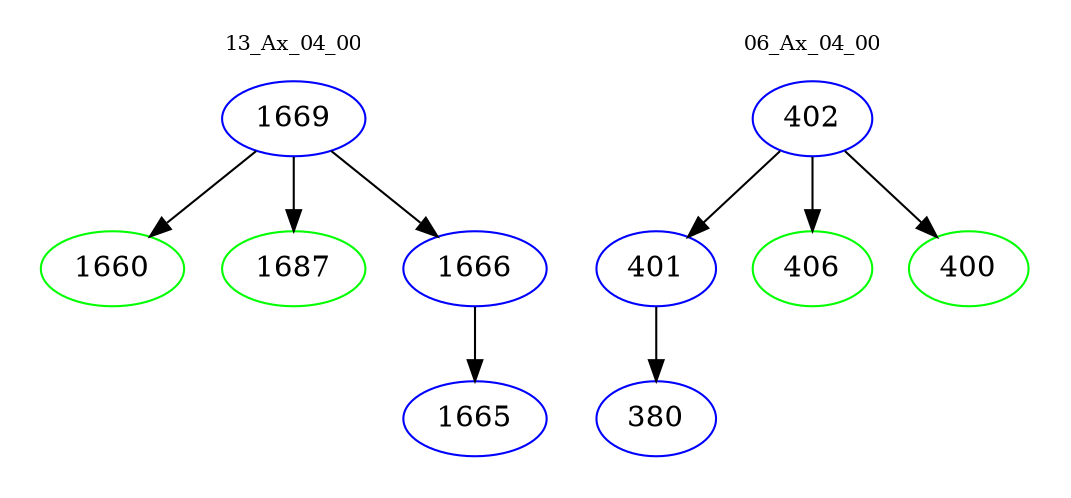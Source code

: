 digraph{
subgraph cluster_0 {
color = white
label = "13_Ax_04_00";
fontsize=10;
T0_1669 [label="1669", color="blue"]
T0_1669 -> T0_1660 [color="black"]
T0_1660 [label="1660", color="green"]
T0_1669 -> T0_1687 [color="black"]
T0_1687 [label="1687", color="green"]
T0_1669 -> T0_1666 [color="black"]
T0_1666 [label="1666", color="blue"]
T0_1666 -> T0_1665 [color="black"]
T0_1665 [label="1665", color="blue"]
}
subgraph cluster_1 {
color = white
label = "06_Ax_04_00";
fontsize=10;
T1_402 [label="402", color="blue"]
T1_402 -> T1_401 [color="black"]
T1_401 [label="401", color="blue"]
T1_401 -> T1_380 [color="black"]
T1_380 [label="380", color="blue"]
T1_402 -> T1_406 [color="black"]
T1_406 [label="406", color="green"]
T1_402 -> T1_400 [color="black"]
T1_400 [label="400", color="green"]
}
}
